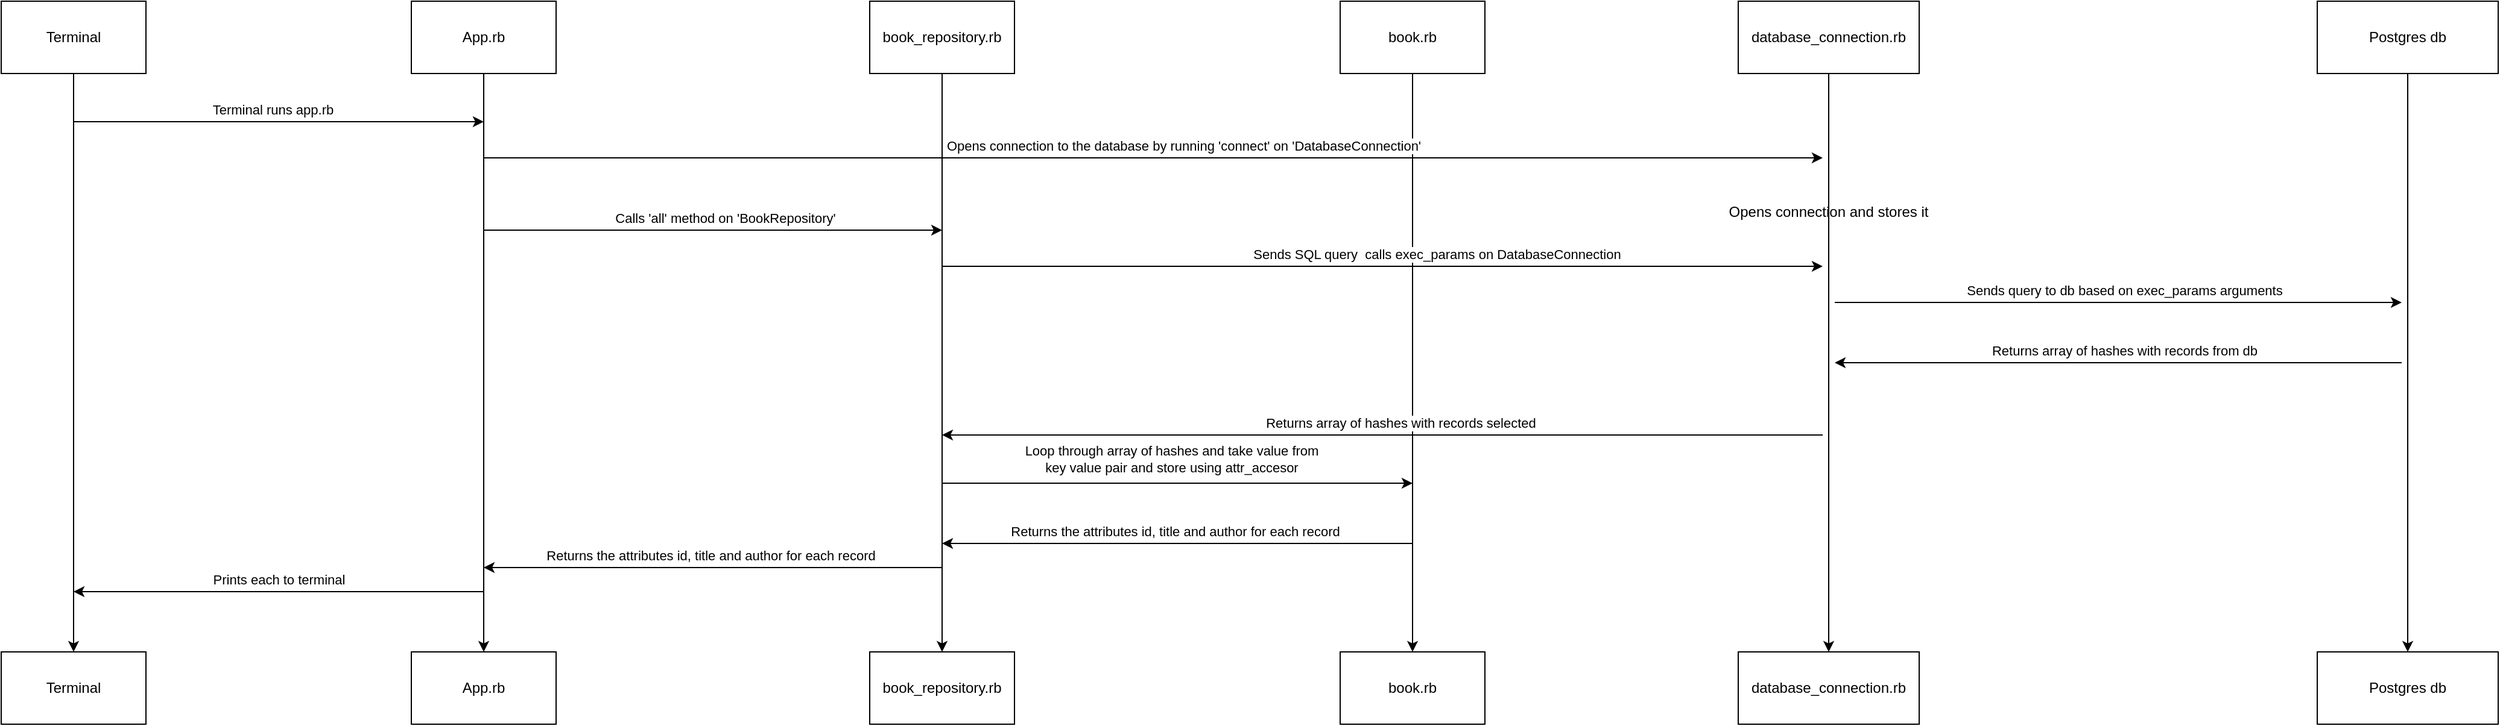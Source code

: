 <mxfile version="20.8.1" type="device"><diagram id="UN1U4EKDVe9Qrxq7-ymO" name="Page-1"><mxGraphModel dx="2219" dy="945" grid="1" gridSize="10" guides="1" tooltips="1" connect="1" arrows="1" fold="1" page="1" pageScale="1" pageWidth="827" pageHeight="1169" math="0" shadow="0"><root><mxCell id="0"/><mxCell id="1" parent="0"/><mxCell id="F_4v5Gxl_DCnV2B1e-qI-49" style="edgeStyle=orthogonalEdgeStyle;rounded=0;orthogonalLoop=1;jettySize=auto;html=1;entryX=0.5;entryY=0;entryDx=0;entryDy=0;" edge="1" parent="1" source="F_4v5Gxl_DCnV2B1e-qI-34" target="F_4v5Gxl_DCnV2B1e-qI-43"><mxGeometry relative="1" as="geometry"/></mxCell><mxCell id="F_4v5Gxl_DCnV2B1e-qI-34" value="Terminal" style="rounded=0;whiteSpace=wrap;html=1;" vertex="1" parent="1"><mxGeometry x="30" y="140" width="120" height="60" as="geometry"/></mxCell><mxCell id="F_4v5Gxl_DCnV2B1e-qI-50" style="edgeStyle=orthogonalEdgeStyle;rounded=0;orthogonalLoop=1;jettySize=auto;html=1;" edge="1" parent="1" source="F_4v5Gxl_DCnV2B1e-qI-35" target="F_4v5Gxl_DCnV2B1e-qI-44"><mxGeometry relative="1" as="geometry"/></mxCell><mxCell id="F_4v5Gxl_DCnV2B1e-qI-35" value="App.rb" style="rounded=0;whiteSpace=wrap;html=1;" vertex="1" parent="1"><mxGeometry x="370" y="140" width="120" height="60" as="geometry"/></mxCell><mxCell id="F_4v5Gxl_DCnV2B1e-qI-51" style="edgeStyle=orthogonalEdgeStyle;rounded=0;orthogonalLoop=1;jettySize=auto;html=1;entryX=0.5;entryY=0;entryDx=0;entryDy=0;" edge="1" parent="1" source="F_4v5Gxl_DCnV2B1e-qI-36" target="F_4v5Gxl_DCnV2B1e-qI-45"><mxGeometry relative="1" as="geometry"/></mxCell><mxCell id="F_4v5Gxl_DCnV2B1e-qI-36" value="book_repository.rb" style="rounded=0;whiteSpace=wrap;html=1;" vertex="1" parent="1"><mxGeometry x="750" y="140" width="120" height="60" as="geometry"/></mxCell><mxCell id="F_4v5Gxl_DCnV2B1e-qI-52" style="edgeStyle=orthogonalEdgeStyle;rounded=0;orthogonalLoop=1;jettySize=auto;html=1;" edge="1" parent="1" source="F_4v5Gxl_DCnV2B1e-qI-37" target="F_4v5Gxl_DCnV2B1e-qI-46"><mxGeometry relative="1" as="geometry"/></mxCell><mxCell id="F_4v5Gxl_DCnV2B1e-qI-37" value="book.rb" style="rounded=0;whiteSpace=wrap;html=1;" vertex="1" parent="1"><mxGeometry x="1140" y="140" width="120" height="60" as="geometry"/></mxCell><mxCell id="F_4v5Gxl_DCnV2B1e-qI-53" style="edgeStyle=orthogonalEdgeStyle;rounded=0;orthogonalLoop=1;jettySize=auto;html=1;" edge="1" parent="1" source="F_4v5Gxl_DCnV2B1e-qI-38" target="F_4v5Gxl_DCnV2B1e-qI-47"><mxGeometry relative="1" as="geometry"/></mxCell><mxCell id="F_4v5Gxl_DCnV2B1e-qI-38" value="database_connection.rb" style="rounded=0;whiteSpace=wrap;html=1;" vertex="1" parent="1"><mxGeometry x="1470" y="140" width="150" height="60" as="geometry"/></mxCell><mxCell id="F_4v5Gxl_DCnV2B1e-qI-54" style="edgeStyle=orthogonalEdgeStyle;rounded=0;orthogonalLoop=1;jettySize=auto;html=1;" edge="1" parent="1" source="F_4v5Gxl_DCnV2B1e-qI-42" target="F_4v5Gxl_DCnV2B1e-qI-48"><mxGeometry relative="1" as="geometry"/></mxCell><mxCell id="F_4v5Gxl_DCnV2B1e-qI-42" value="Postgres db" style="rounded=0;whiteSpace=wrap;html=1;" vertex="1" parent="1"><mxGeometry x="1950" y="140" width="150" height="60" as="geometry"/></mxCell><mxCell id="F_4v5Gxl_DCnV2B1e-qI-43" value="Terminal" style="rounded=0;whiteSpace=wrap;html=1;" vertex="1" parent="1"><mxGeometry x="30" y="680" width="120" height="60" as="geometry"/></mxCell><mxCell id="F_4v5Gxl_DCnV2B1e-qI-44" value="App.rb" style="rounded=0;whiteSpace=wrap;html=1;" vertex="1" parent="1"><mxGeometry x="370" y="680" width="120" height="60" as="geometry"/></mxCell><mxCell id="F_4v5Gxl_DCnV2B1e-qI-45" value="book_repository.rb" style="rounded=0;whiteSpace=wrap;html=1;" vertex="1" parent="1"><mxGeometry x="750" y="680" width="120" height="60" as="geometry"/></mxCell><mxCell id="F_4v5Gxl_DCnV2B1e-qI-46" value="book.rb" style="rounded=0;whiteSpace=wrap;html=1;" vertex="1" parent="1"><mxGeometry x="1140" y="680" width="120" height="60" as="geometry"/></mxCell><mxCell id="F_4v5Gxl_DCnV2B1e-qI-47" value="database_connection.rb" style="rounded=0;whiteSpace=wrap;html=1;" vertex="1" parent="1"><mxGeometry x="1470" y="680" width="150" height="60" as="geometry"/></mxCell><mxCell id="F_4v5Gxl_DCnV2B1e-qI-48" value="Postgres db" style="rounded=0;whiteSpace=wrap;html=1;" vertex="1" parent="1"><mxGeometry x="1950" y="680" width="150" height="60" as="geometry"/></mxCell><mxCell id="F_4v5Gxl_DCnV2B1e-qI-55" value="" style="endArrow=classic;html=1;rounded=0;" edge="1" parent="1"><mxGeometry width="50" height="50" relative="1" as="geometry"><mxPoint x="90" y="240" as="sourcePoint"/><mxPoint x="430" y="240" as="targetPoint"/></mxGeometry></mxCell><mxCell id="F_4v5Gxl_DCnV2B1e-qI-56" value="Terminal runs app.rb" style="edgeLabel;html=1;align=center;verticalAlign=middle;resizable=0;points=[];" vertex="1" connectable="0" parent="F_4v5Gxl_DCnV2B1e-qI-55"><mxGeometry x="0.034" y="4" relative="1" as="geometry"><mxPoint x="-11" y="-6" as="offset"/></mxGeometry></mxCell><mxCell id="F_4v5Gxl_DCnV2B1e-qI-57" value="Opens connection to the database by running 'connect' on 'DatabaseConnection'" style="endArrow=classic;html=1;rounded=0;" edge="1" parent="1"><mxGeometry x="0.045" y="10" width="50" height="50" relative="1" as="geometry"><mxPoint x="430" y="270" as="sourcePoint"/><mxPoint x="1540" y="270" as="targetPoint"/><mxPoint as="offset"/></mxGeometry></mxCell><mxCell id="F_4v5Gxl_DCnV2B1e-qI-59" value="Opens connection and stores it" style="text;html=1;strokeColor=none;fillColor=none;align=center;verticalAlign=middle;whiteSpace=wrap;rounded=0;" vertex="1" parent="1"><mxGeometry x="1435" y="300" width="220" height="30" as="geometry"/></mxCell><mxCell id="F_4v5Gxl_DCnV2B1e-qI-61" value="Calls 'all' method on 'BookRepository'" style="endArrow=classic;html=1;rounded=0;" edge="1" parent="1"><mxGeometry x="0.053" y="10" width="50" height="50" relative="1" as="geometry"><mxPoint x="430" y="330" as="sourcePoint"/><mxPoint x="810" y="330" as="targetPoint"/><mxPoint as="offset"/></mxGeometry></mxCell><mxCell id="F_4v5Gxl_DCnV2B1e-qI-62" value="Sends SQL query&amp;nbsp; calls exec_params on DatabaseConnection" style="endArrow=classic;html=1;rounded=0;" edge="1" parent="1"><mxGeometry x="0.123" y="10" width="50" height="50" relative="1" as="geometry"><mxPoint x="810" y="360" as="sourcePoint"/><mxPoint x="1540" y="360" as="targetPoint"/><mxPoint as="offset"/></mxGeometry></mxCell><mxCell id="F_4v5Gxl_DCnV2B1e-qI-63" value="Sends query to db based on exec_params arguments" style="endArrow=classic;html=1;rounded=0;" edge="1" parent="1"><mxGeometry x="0.021" y="10" width="50" height="50" relative="1" as="geometry"><mxPoint x="1550" y="390" as="sourcePoint"/><mxPoint x="2020" y="390" as="targetPoint"/><mxPoint as="offset"/></mxGeometry></mxCell><mxCell id="F_4v5Gxl_DCnV2B1e-qI-64" value="" style="endArrow=classic;html=1;rounded=0;" edge="1" parent="1"><mxGeometry width="50" height="50" relative="1" as="geometry"><mxPoint x="2020" y="440" as="sourcePoint"/><mxPoint x="1550" y="440" as="targetPoint"/></mxGeometry></mxCell><mxCell id="F_4v5Gxl_DCnV2B1e-qI-66" value="Returns array of hashes with records from db" style="edgeLabel;html=1;align=center;verticalAlign=middle;resizable=0;points=[];" vertex="1" connectable="0" parent="F_4v5Gxl_DCnV2B1e-qI-64"><mxGeometry x="-0.081" y="-3" relative="1" as="geometry"><mxPoint x="-14" y="-7" as="offset"/></mxGeometry></mxCell><mxCell id="F_4v5Gxl_DCnV2B1e-qI-67" value="Returns array of hashes with records selected" style="endArrow=classic;html=1;rounded=0;" edge="1" parent="1"><mxGeometry x="-0.041" y="-10" width="50" height="50" relative="1" as="geometry"><mxPoint x="1540" y="500" as="sourcePoint"/><mxPoint x="810" y="500" as="targetPoint"/><mxPoint as="offset"/></mxGeometry></mxCell><mxCell id="F_4v5Gxl_DCnV2B1e-qI-68" value="Loop through array of hashes and take value from&lt;br&gt;key value pair and store using attr_accesor" style="endArrow=classic;html=1;rounded=0;" edge="1" parent="1"><mxGeometry x="-0.026" y="20" width="50" height="50" relative="1" as="geometry"><mxPoint x="810" y="540" as="sourcePoint"/><mxPoint x="1200" y="540" as="targetPoint"/><mxPoint as="offset"/></mxGeometry></mxCell><mxCell id="F_4v5Gxl_DCnV2B1e-qI-69" value="Returns the attributes id, title and author for each record" style="endArrow=classic;html=1;rounded=0;" edge="1" parent="1"><mxGeometry x="0.013" y="-10" width="50" height="50" relative="1" as="geometry"><mxPoint x="1200" y="590" as="sourcePoint"/><mxPoint x="810" y="590" as="targetPoint"/><mxPoint as="offset"/></mxGeometry></mxCell><mxCell id="F_4v5Gxl_DCnV2B1e-qI-70" value="Prints each to terminal" style="endArrow=classic;html=1;rounded=0;" edge="1" parent="1"><mxGeometry y="-10" width="50" height="50" relative="1" as="geometry"><mxPoint x="430" y="630" as="sourcePoint"/><mxPoint x="90" y="630" as="targetPoint"/><mxPoint as="offset"/></mxGeometry></mxCell><mxCell id="F_4v5Gxl_DCnV2B1e-qI-71" value="Returns the attributes id, title and author for each record" style="endArrow=classic;html=1;rounded=0;" edge="1" parent="1"><mxGeometry x="0.013" y="-10" width="50" height="50" relative="1" as="geometry"><mxPoint x="810" y="610" as="sourcePoint"/><mxPoint x="430" y="610" as="targetPoint"/><mxPoint as="offset"/></mxGeometry></mxCell></root></mxGraphModel></diagram></mxfile>